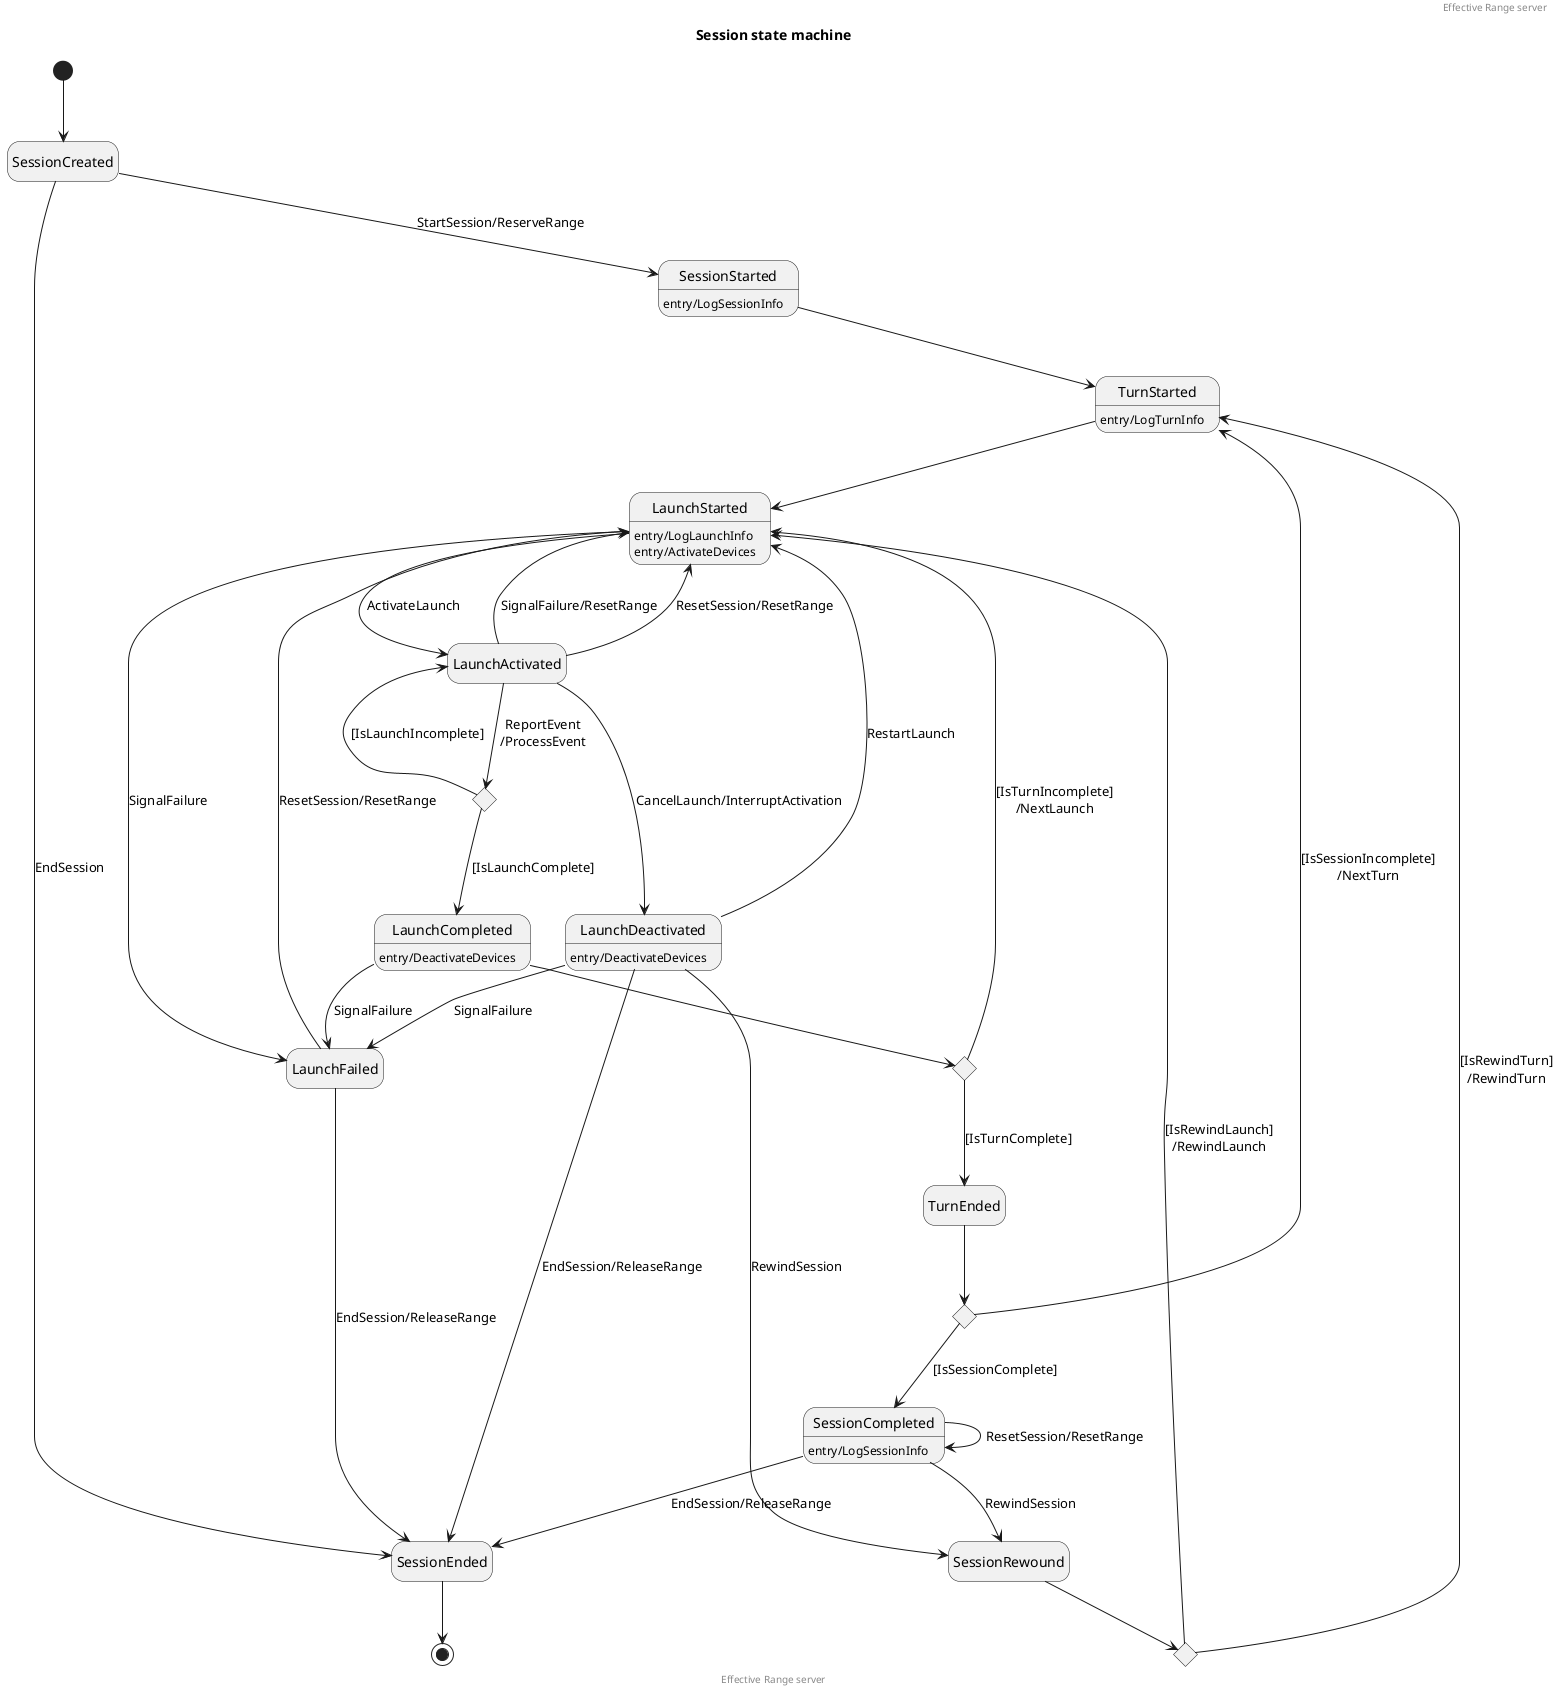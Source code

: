 @startuml
hide empty description

header Effective Range server
title Session state machine

[*] --> SessionCreated
SessionCreated --> SessionStarted : StartSession/ReserveRange
SessionStarted : entry/LogSessionInfo
SessionStarted --> TurnStarted
TurnStarted : entry/LogTurnInfo
TurnStarted --> LaunchStarted

LaunchStarted : entry/LogLaunchInfo
LaunchStarted : entry/ActivateDevices
LaunchStarted --> LaunchActivated : ActivateLaunch

state LaunchActivatedChoice <<choice>>

' Successful launch
LaunchActivated --> LaunchActivatedChoice : ReportEvent\n/ProcessEvent
LaunchActivatedChoice --> LaunchActivated : [IsLaunchIncomplete]
LaunchActivatedChoice --> LaunchCompleted : [IsLaunchComplete]
LaunchCompleted : entry/DeactivateDevices

state LaunchCompleteChoice <<choice>>

LaunchCompleted --> LaunchCompleteChoice
LaunchCompleteChoice --> LaunchStarted : [IsTurnIncomplete]\n/NextLaunch
LaunchCompleteChoice --> TurnEnded : [IsTurnComplete]

LaunchActivated --> LaunchDeactivated : CancelLaunch/InterruptActivation
LaunchDeactivated : entry/DeactivateDevices
LaunchDeactivated --> SessionEnded : EndSession/ReleaseRange

' Restart launch
LaunchDeactivated --> LaunchStarted : RestartLaunch

' Failed launch
LaunchStarted --> LaunchFailed : SignalFailure
LaunchActivated --> LaunchStarted : SignalFailure/ResetRange
LaunchCompleted --> LaunchFailed : SignalFailure
LaunchDeactivated --> LaunchFailed : SignalFailure
LaunchFailed --> LaunchStarted : ResetSession/ResetRange
LaunchFailed --> SessionEnded : EndSession/ReleaseRange

' Continue session after server restart
LaunchActivated --> LaunchStarted : ResetSession/ResetRange
SessionCompleted --> SessionCompleted : ResetSession/ResetRange

' Rewound session
state SessionRewoundChoice <<choice>>

LaunchDeactivated --> SessionRewound : RewindSession
SessionRewound --> SessionRewoundChoice
SessionRewoundChoice --> LaunchStarted : [IsRewindLaunch]\n/RewindLaunch
SessionRewoundChoice --> TurnStarted : [IsRewindTurn]\n/RewindTurn

state TurnEndedChoice <<choice>>

TurnEnded --> TurnEndedChoice
TurnEndedChoice --> TurnStarted : [IsSessionIncomplete]\n/NextTurn
TurnEndedChoice --> SessionCompleted : [IsSessionComplete]
SessionCompleted : entry/LogSessionInfo
SessionCompleted --> SessionRewound : RewindSession
SessionCompleted --> SessionEnded : EndSession/ReleaseRange
SessionCreated --> SessionEnded : EndSession
SessionEnded --> [*]

footer Effective Range server

@enduml

